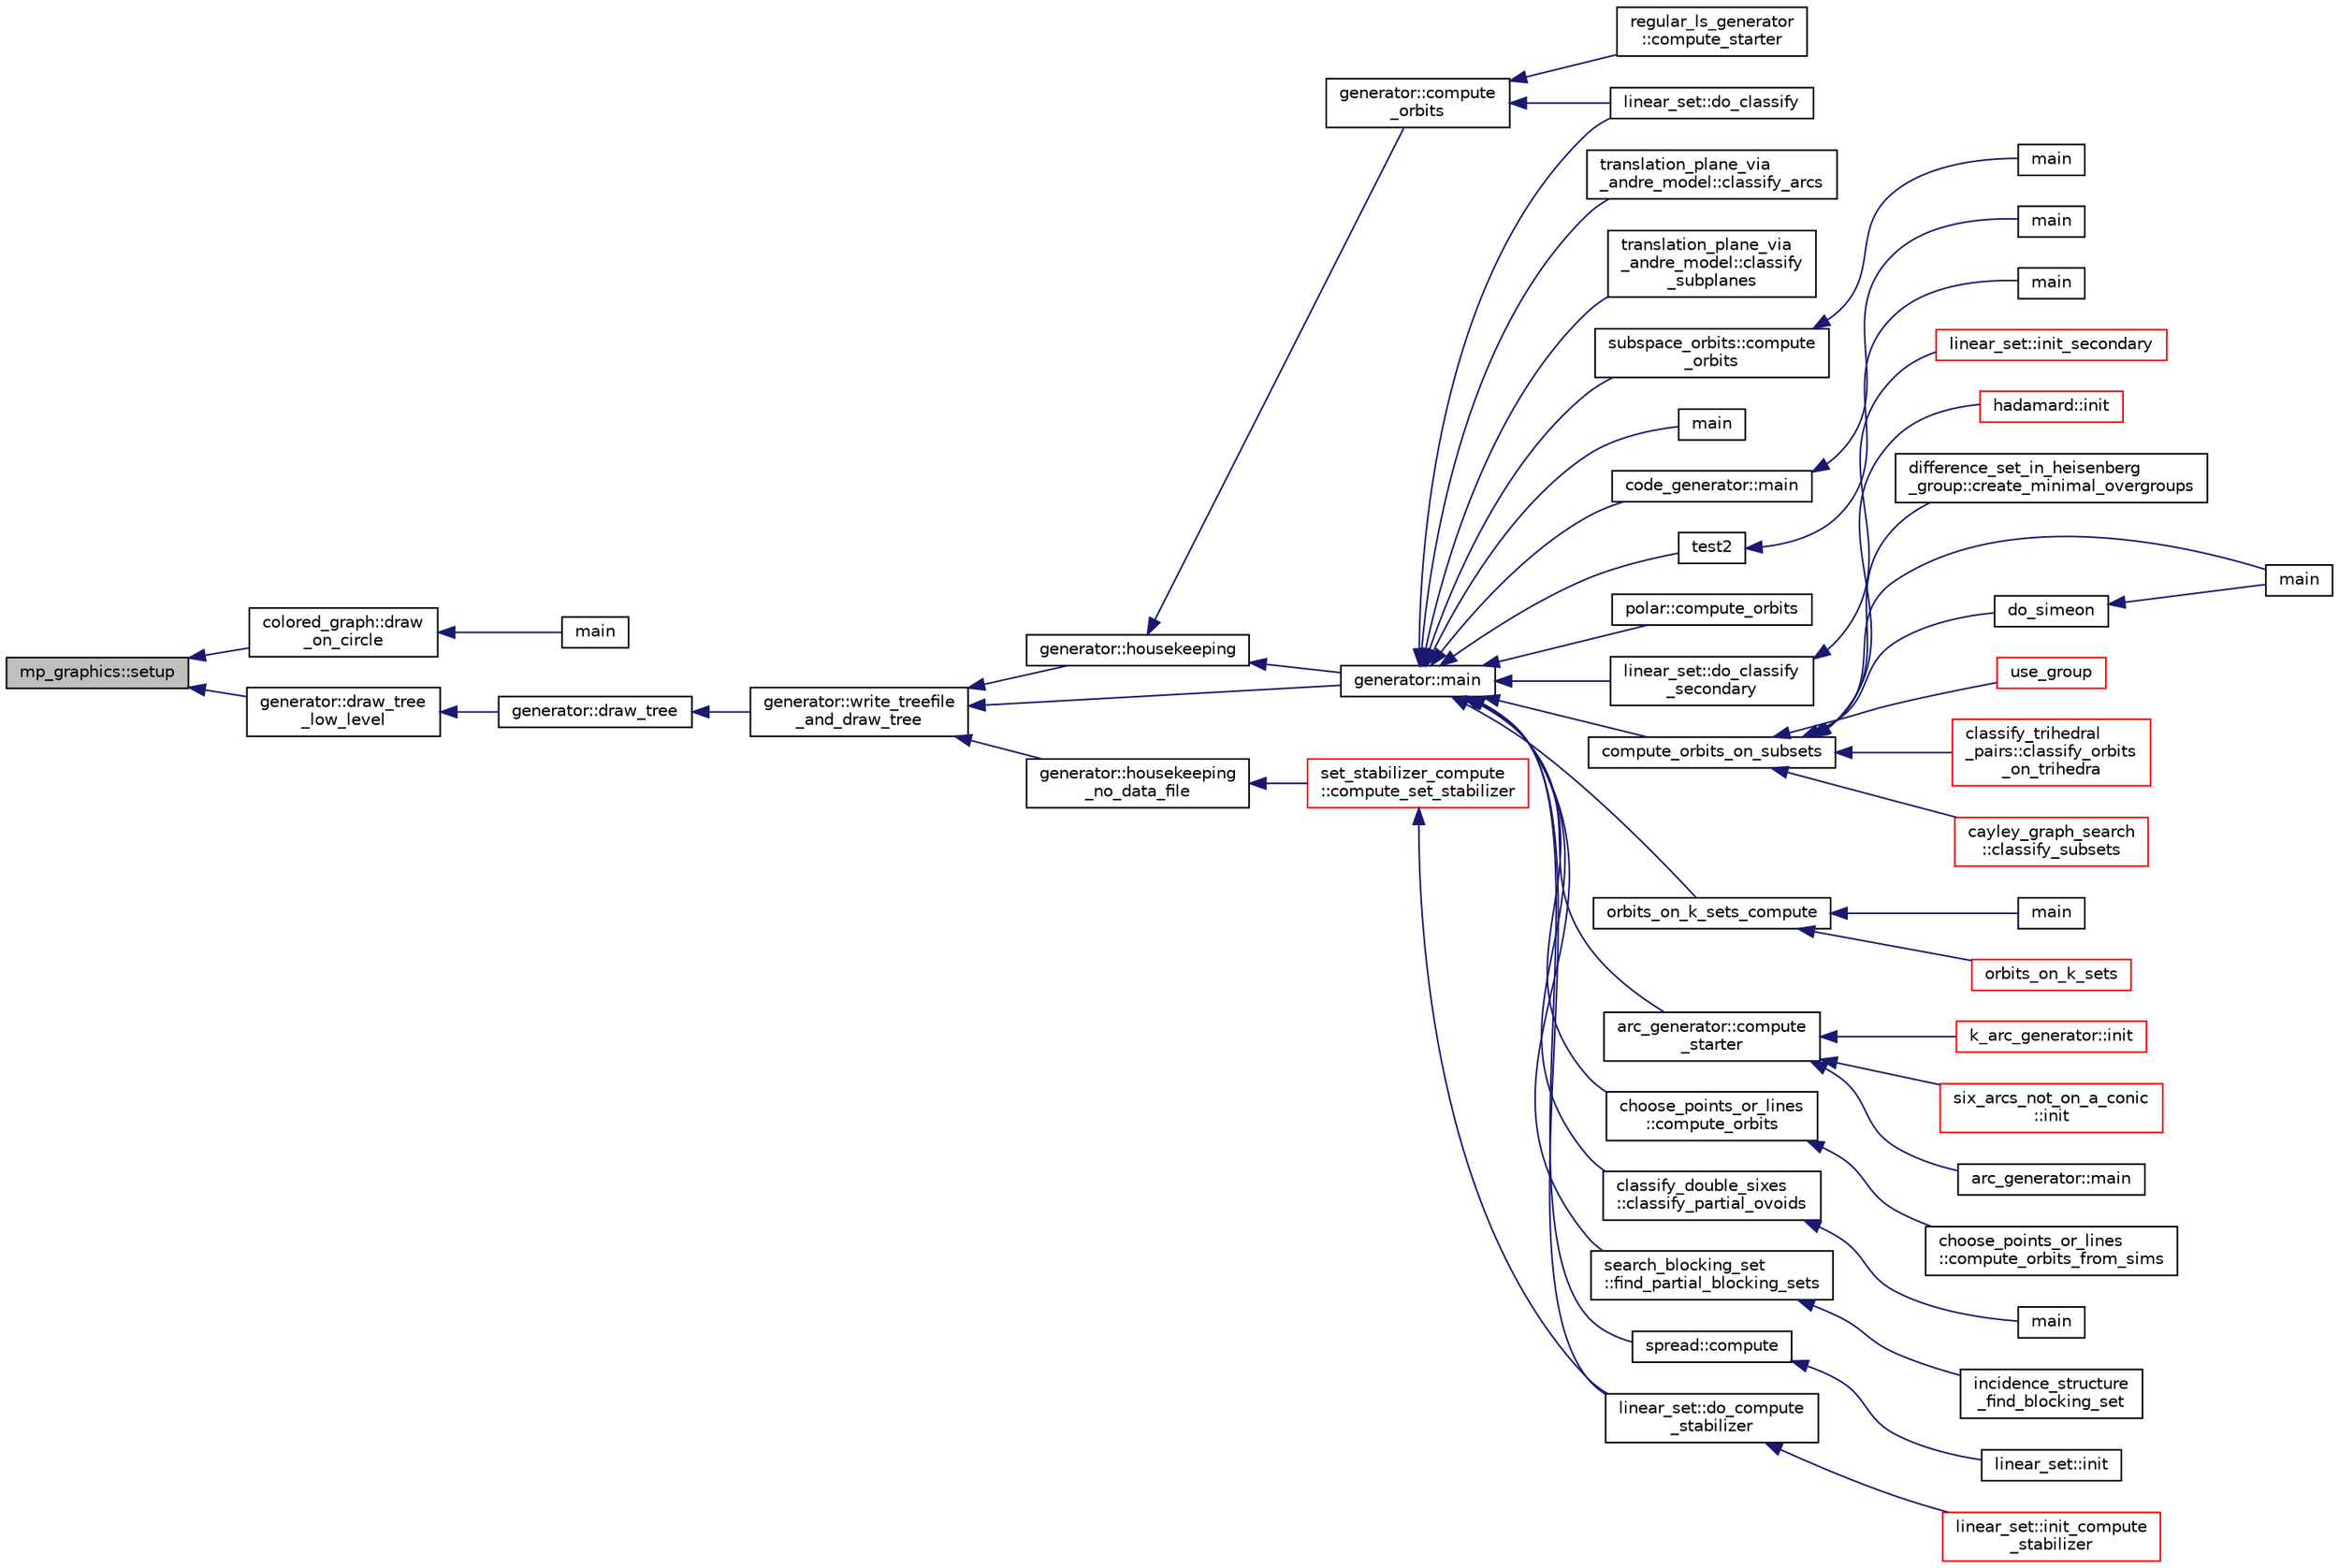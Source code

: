 digraph "mp_graphics::setup"
{
  edge [fontname="Helvetica",fontsize="10",labelfontname="Helvetica",labelfontsize="10"];
  node [fontname="Helvetica",fontsize="10",shape=record];
  rankdir="LR";
  Node6570 [label="mp_graphics::setup",height=0.2,width=0.4,color="black", fillcolor="grey75", style="filled", fontcolor="black"];
  Node6570 -> Node6571 [dir="back",color="midnightblue",fontsize="10",style="solid",fontname="Helvetica"];
  Node6571 [label="colored_graph::draw\l_on_circle",height=0.2,width=0.4,color="black", fillcolor="white", style="filled",URL="$dc/de2/classcolored__graph.html#af5b7af38772c569cc0d6ab1d7c1fe20b"];
  Node6571 -> Node6572 [dir="back",color="midnightblue",fontsize="10",style="solid",fontname="Helvetica"];
  Node6572 [label="main",height=0.2,width=0.4,color="black", fillcolor="white", style="filled",URL="$d2/dfa/draw__colored__graph_8_c.html#a3c04138a5bfe5d72780bb7e82a18e627"];
  Node6570 -> Node6573 [dir="back",color="midnightblue",fontsize="10",style="solid",fontname="Helvetica"];
  Node6573 [label="generator::draw_tree\l_low_level",height=0.2,width=0.4,color="black", fillcolor="white", style="filled",URL="$d7/d73/classgenerator.html#a7ec4c0902ecfc19049792b60526ae446"];
  Node6573 -> Node6574 [dir="back",color="midnightblue",fontsize="10",style="solid",fontname="Helvetica"];
  Node6574 [label="generator::draw_tree",height=0.2,width=0.4,color="black", fillcolor="white", style="filled",URL="$d7/d73/classgenerator.html#ae3d68e3de8f4a5decdaef2d8008cd4a6"];
  Node6574 -> Node6575 [dir="back",color="midnightblue",fontsize="10",style="solid",fontname="Helvetica"];
  Node6575 [label="generator::write_treefile\l_and_draw_tree",height=0.2,width=0.4,color="black", fillcolor="white", style="filled",URL="$d7/d73/classgenerator.html#a70c78f45dba413014287e8cde2f7d6b5"];
  Node6575 -> Node6576 [dir="back",color="midnightblue",fontsize="10",style="solid",fontname="Helvetica"];
  Node6576 [label="generator::main",height=0.2,width=0.4,color="black", fillcolor="white", style="filled",URL="$d7/d73/classgenerator.html#a01abff8e9f231bf0d82e2e8e0061f242"];
  Node6576 -> Node6577 [dir="back",color="midnightblue",fontsize="10",style="solid",fontname="Helvetica"];
  Node6577 [label="main",height=0.2,width=0.4,color="black", fillcolor="white", style="filled",URL="$d2/d11/codes_8h.html#a217dbf8b442f20279ea00b898af96f52"];
  Node6576 -> Node6578 [dir="back",color="midnightblue",fontsize="10",style="solid",fontname="Helvetica"];
  Node6578 [label="code_generator::main",height=0.2,width=0.4,color="black", fillcolor="white", style="filled",URL="$db/d37/classcode__generator.html#ab3cf3a306e4032c2b471ac95321c599f"];
  Node6578 -> Node6579 [dir="back",color="midnightblue",fontsize="10",style="solid",fontname="Helvetica"];
  Node6579 [label="main",height=0.2,width=0.4,color="black", fillcolor="white", style="filled",URL="$d4/d4f/codes_8_c.html#a217dbf8b442f20279ea00b898af96f52"];
  Node6576 -> Node6580 [dir="back",color="midnightblue",fontsize="10",style="solid",fontname="Helvetica"];
  Node6580 [label="test2",height=0.2,width=0.4,color="black", fillcolor="white", style="filled",URL="$d9/db0/factor__space_8_c.html#a39d73a812e5fd8f1bc111e948368cb10"];
  Node6580 -> Node6581 [dir="back",color="midnightblue",fontsize="10",style="solid",fontname="Helvetica"];
  Node6581 [label="main",height=0.2,width=0.4,color="black", fillcolor="white", style="filled",URL="$d9/db0/factor__space_8_c.html#a3c04138a5bfe5d72780bb7e82a18e627"];
  Node6576 -> Node6582 [dir="back",color="midnightblue",fontsize="10",style="solid",fontname="Helvetica"];
  Node6582 [label="polar::compute_orbits",height=0.2,width=0.4,color="black", fillcolor="white", style="filled",URL="$da/d1c/classpolar.html#ac4c3c4f95d14c74ff4a3ec3f3479a1da"];
  Node6576 -> Node6583 [dir="back",color="midnightblue",fontsize="10",style="solid",fontname="Helvetica"];
  Node6583 [label="linear_set::do_classify",height=0.2,width=0.4,color="black", fillcolor="white", style="filled",URL="$dd/d86/classlinear__set.html#a3eb2dbce7fa8b71901dfc12f288ddd0c"];
  Node6576 -> Node6584 [dir="back",color="midnightblue",fontsize="10",style="solid",fontname="Helvetica"];
  Node6584 [label="linear_set::do_classify\l_secondary",height=0.2,width=0.4,color="black", fillcolor="white", style="filled",URL="$dd/d86/classlinear__set.html#a47eb7f9995f3343abd3bdfbf9a9a9162"];
  Node6584 -> Node6585 [dir="back",color="midnightblue",fontsize="10",style="solid",fontname="Helvetica"];
  Node6585 [label="linear_set::init_secondary",height=0.2,width=0.4,color="red", fillcolor="white", style="filled",URL="$dd/d86/classlinear__set.html#a7bf8cd7805559b5762921687a7c1ed97"];
  Node6576 -> Node6587 [dir="back",color="midnightblue",fontsize="10",style="solid",fontname="Helvetica"];
  Node6587 [label="linear_set::do_compute\l_stabilizer",height=0.2,width=0.4,color="black", fillcolor="white", style="filled",URL="$dd/d86/classlinear__set.html#ae8f58ded28fb5370f4459cca42b7463b"];
  Node6587 -> Node6588 [dir="back",color="midnightblue",fontsize="10",style="solid",fontname="Helvetica"];
  Node6588 [label="linear_set::init_compute\l_stabilizer",height=0.2,width=0.4,color="red", fillcolor="white", style="filled",URL="$dd/d86/classlinear__set.html#a0cc3eaec1896fdc977b62e94623b055b"];
  Node6576 -> Node6590 [dir="back",color="midnightblue",fontsize="10",style="solid",fontname="Helvetica"];
  Node6590 [label="compute_orbits_on_subsets",height=0.2,width=0.4,color="black", fillcolor="white", style="filled",URL="$d3/d35/snakes__and__ladders__global_8_c.html#af33697aede0480110b1227f727252637"];
  Node6590 -> Node6591 [dir="back",color="midnightblue",fontsize="10",style="solid",fontname="Helvetica"];
  Node6591 [label="cayley_graph_search\l::classify_subsets",height=0.2,width=0.4,color="red", fillcolor="white", style="filled",URL="$de/dae/classcayley__graph__search.html#a4cf8a90752e018a281481ac80ad52c4b"];
  Node6590 -> Node6594 [dir="back",color="midnightblue",fontsize="10",style="solid",fontname="Helvetica"];
  Node6594 [label="hadamard::init",height=0.2,width=0.4,color="red", fillcolor="white", style="filled",URL="$d7/dbb/classhadamard.html#a16af359850b8bdd0d2a73e260d496c33"];
  Node6590 -> Node6596 [dir="back",color="midnightblue",fontsize="10",style="solid",fontname="Helvetica"];
  Node6596 [label="difference_set_in_heisenberg\l_group::create_minimal_overgroups",height=0.2,width=0.4,color="black", fillcolor="white", style="filled",URL="$de/d8a/classdifference__set__in__heisenberg__group.html#a9bde5ad5da3ebaebf98fbfd3e8110b79"];
  Node6590 -> Node6597 [dir="back",color="midnightblue",fontsize="10",style="solid",fontname="Helvetica"];
  Node6597 [label="main",height=0.2,width=0.4,color="black", fillcolor="white", style="filled",URL="$d5/d13/simeon_8_c.html#ae66f6b31b5ad750f1fe042a706a4e3d4"];
  Node6590 -> Node6598 [dir="back",color="midnightblue",fontsize="10",style="solid",fontname="Helvetica"];
  Node6598 [label="do_simeon",height=0.2,width=0.4,color="black", fillcolor="white", style="filled",URL="$d5/d13/simeon_8_c.html#a36cf3f9cb484fa44da7a7dfcbe9385d0"];
  Node6598 -> Node6597 [dir="back",color="midnightblue",fontsize="10",style="solid",fontname="Helvetica"];
  Node6590 -> Node6599 [dir="back",color="midnightblue",fontsize="10",style="solid",fontname="Helvetica"];
  Node6599 [label="use_group",height=0.2,width=0.4,color="red", fillcolor="white", style="filled",URL="$d9/d9f/all__cliques_8_c.html#aba62531e97173264c39afe2c7857af31"];
  Node6590 -> Node6601 [dir="back",color="midnightblue",fontsize="10",style="solid",fontname="Helvetica"];
  Node6601 [label="classify_trihedral\l_pairs::classify_orbits\l_on_trihedra",height=0.2,width=0.4,color="red", fillcolor="white", style="filled",URL="$d1/d21/classclassify__trihedral__pairs.html#a99625621bfba4bb65b3d60304b306539"];
  Node6576 -> Node6608 [dir="back",color="midnightblue",fontsize="10",style="solid",fontname="Helvetica"];
  Node6608 [label="orbits_on_k_sets_compute",height=0.2,width=0.4,color="black", fillcolor="white", style="filled",URL="$d3/d35/snakes__and__ladders__global_8_c.html#a96743526b15703539d544499276aaa71"];
  Node6608 -> Node6609 [dir="back",color="midnightblue",fontsize="10",style="solid",fontname="Helvetica"];
  Node6609 [label="main",height=0.2,width=0.4,color="black", fillcolor="white", style="filled",URL="$d9/d5f/example__fano__plane_8_c.html#ae66f6b31b5ad750f1fe042a706a4e3d4"];
  Node6608 -> Node6610 [dir="back",color="midnightblue",fontsize="10",style="solid",fontname="Helvetica"];
  Node6610 [label="orbits_on_k_sets",height=0.2,width=0.4,color="red", fillcolor="white", style="filled",URL="$d3/d35/snakes__and__ladders__global_8_c.html#afe3d79116aa8b4d1a93d444a3a979b6e"];
  Node6576 -> Node6619 [dir="back",color="midnightblue",fontsize="10",style="solid",fontname="Helvetica"];
  Node6619 [label="arc_generator::compute\l_starter",height=0.2,width=0.4,color="black", fillcolor="white", style="filled",URL="$d4/d21/classarc__generator.html#aad1dcec3a1c302e743d574bd1ac857d9"];
  Node6619 -> Node6618 [dir="back",color="midnightblue",fontsize="10",style="solid",fontname="Helvetica"];
  Node6618 [label="arc_generator::main",height=0.2,width=0.4,color="black", fillcolor="white", style="filled",URL="$d4/d21/classarc__generator.html#ad80140b51b165dad1fe6ab232be7829a"];
  Node6619 -> Node6620 [dir="back",color="midnightblue",fontsize="10",style="solid",fontname="Helvetica"];
  Node6620 [label="k_arc_generator::init",height=0.2,width=0.4,color="red", fillcolor="white", style="filled",URL="$d6/dd8/classk__arc__generator.html#a6036d9f52ede9f8ca681505626b5361d"];
  Node6619 -> Node6622 [dir="back",color="midnightblue",fontsize="10",style="solid",fontname="Helvetica"];
  Node6622 [label="six_arcs_not_on_a_conic\l::init",height=0.2,width=0.4,color="red", fillcolor="white", style="filled",URL="$d8/de6/classsix__arcs__not__on__a__conic.html#a7a4d5cf8a098488729934cfa8a70944a"];
  Node6576 -> Node6624 [dir="back",color="midnightblue",fontsize="10",style="solid",fontname="Helvetica"];
  Node6624 [label="choose_points_or_lines\l::compute_orbits",height=0.2,width=0.4,color="black", fillcolor="white", style="filled",URL="$d6/d75/classchoose__points__or__lines.html#adc353e2d41dc8a39563322c8cdd85f61"];
  Node6624 -> Node6625 [dir="back",color="midnightblue",fontsize="10",style="solid",fontname="Helvetica"];
  Node6625 [label="choose_points_or_lines\l::compute_orbits_from_sims",height=0.2,width=0.4,color="black", fillcolor="white", style="filled",URL="$d6/d75/classchoose__points__or__lines.html#a4fcac2dadf459d7c75187a00a4bd64aa"];
  Node6576 -> Node6626 [dir="back",color="midnightblue",fontsize="10",style="solid",fontname="Helvetica"];
  Node6626 [label="classify_double_sixes\l::classify_partial_ovoids",height=0.2,width=0.4,color="black", fillcolor="white", style="filled",URL="$dd/d23/classclassify__double__sixes.html#a2253fca143a0e8a3e39655eb05668ae9"];
  Node6626 -> Node6627 [dir="back",color="midnightblue",fontsize="10",style="solid",fontname="Helvetica"];
  Node6627 [label="main",height=0.2,width=0.4,color="black", fillcolor="white", style="filled",URL="$df/df8/surface__classify_8_c.html#a217dbf8b442f20279ea00b898af96f52"];
  Node6576 -> Node6628 [dir="back",color="midnightblue",fontsize="10",style="solid",fontname="Helvetica"];
  Node6628 [label="search_blocking_set\l::find_partial_blocking_sets",height=0.2,width=0.4,color="black", fillcolor="white", style="filled",URL="$dc/d36/classsearch__blocking__set.html#ad3fdb3d356db75a02c406bc9d4e9e9b6"];
  Node6628 -> Node6629 [dir="back",color="midnightblue",fontsize="10",style="solid",fontname="Helvetica"];
  Node6629 [label="incidence_structure\l_find_blocking_set",height=0.2,width=0.4,color="black", fillcolor="white", style="filled",URL="$df/d74/tl__geometry_8h.html#a8e3d42d0018f8a804b9686b1c4951186"];
  Node6576 -> Node6630 [dir="back",color="midnightblue",fontsize="10",style="solid",fontname="Helvetica"];
  Node6630 [label="spread::compute",height=0.2,width=0.4,color="black", fillcolor="white", style="filled",URL="$da/dc1/classspread.html#a9674466d3e03b8dad79882299c638a21"];
  Node6630 -> Node6631 [dir="back",color="midnightblue",fontsize="10",style="solid",fontname="Helvetica"];
  Node6631 [label="linear_set::init",height=0.2,width=0.4,color="black", fillcolor="white", style="filled",URL="$dd/d86/classlinear__set.html#a7ab24e84423749047d5465cb15505475"];
  Node6576 -> Node6632 [dir="back",color="midnightblue",fontsize="10",style="solid",fontname="Helvetica"];
  Node6632 [label="translation_plane_via\l_andre_model::classify_arcs",height=0.2,width=0.4,color="black", fillcolor="white", style="filled",URL="$d1/dcc/classtranslation__plane__via__andre__model.html#ac8f002e812a8b152d41e806688601c5e"];
  Node6576 -> Node6633 [dir="back",color="midnightblue",fontsize="10",style="solid",fontname="Helvetica"];
  Node6633 [label="translation_plane_via\l_andre_model::classify\l_subplanes",height=0.2,width=0.4,color="black", fillcolor="white", style="filled",URL="$d1/dcc/classtranslation__plane__via__andre__model.html#a794fefa95f0a7f7b887133375988ee55"];
  Node6576 -> Node6634 [dir="back",color="midnightblue",fontsize="10",style="solid",fontname="Helvetica"];
  Node6634 [label="subspace_orbits::compute\l_orbits",height=0.2,width=0.4,color="black", fillcolor="white", style="filled",URL="$d2/d9f/classsubspace__orbits.html#a2778f8d49cde1675de1ef6acfe180b63"];
  Node6634 -> Node6635 [dir="back",color="midnightblue",fontsize="10",style="solid",fontname="Helvetica"];
  Node6635 [label="main",height=0.2,width=0.4,color="black", fillcolor="white", style="filled",URL="$da/dd5/subspace__orbits__main_8_c.html#a217dbf8b442f20279ea00b898af96f52"];
  Node6575 -> Node6636 [dir="back",color="midnightblue",fontsize="10",style="solid",fontname="Helvetica"];
  Node6636 [label="generator::housekeeping",height=0.2,width=0.4,color="black", fillcolor="white", style="filled",URL="$d7/d73/classgenerator.html#aaf2bd92e8f74eb9fbc3244a6dde6f78c"];
  Node6636 -> Node6637 [dir="back",color="midnightblue",fontsize="10",style="solid",fontname="Helvetica"];
  Node6637 [label="generator::compute\l_orbits",height=0.2,width=0.4,color="black", fillcolor="white", style="filled",URL="$d7/d73/classgenerator.html#a23989bc20ecaaed39c4119c758367f40"];
  Node6637 -> Node6638 [dir="back",color="midnightblue",fontsize="10",style="solid",fontname="Helvetica"];
  Node6638 [label="regular_ls_generator\l::compute_starter",height=0.2,width=0.4,color="black", fillcolor="white", style="filled",URL="$d2/dd8/classregular__ls__generator.html#aa38907741058694a73194b02ceb4a53d"];
  Node6637 -> Node6583 [dir="back",color="midnightblue",fontsize="10",style="solid",fontname="Helvetica"];
  Node6636 -> Node6576 [dir="back",color="midnightblue",fontsize="10",style="solid",fontname="Helvetica"];
  Node6575 -> Node6639 [dir="back",color="midnightblue",fontsize="10",style="solid",fontname="Helvetica"];
  Node6639 [label="generator::housekeeping\l_no_data_file",height=0.2,width=0.4,color="black", fillcolor="white", style="filled",URL="$d7/d73/classgenerator.html#a6c09d8dc65abd5c79f3310e8293a56d8"];
  Node6639 -> Node6640 [dir="back",color="midnightblue",fontsize="10",style="solid",fontname="Helvetica"];
  Node6640 [label="set_stabilizer_compute\l::compute_set_stabilizer",height=0.2,width=0.4,color="red", fillcolor="white", style="filled",URL="$d8/dc6/classset__stabilizer__compute.html#ad4f92074322e98c7cd0ed5d4f8486b76"];
  Node6640 -> Node6587 [dir="back",color="midnightblue",fontsize="10",style="solid",fontname="Helvetica"];
}
